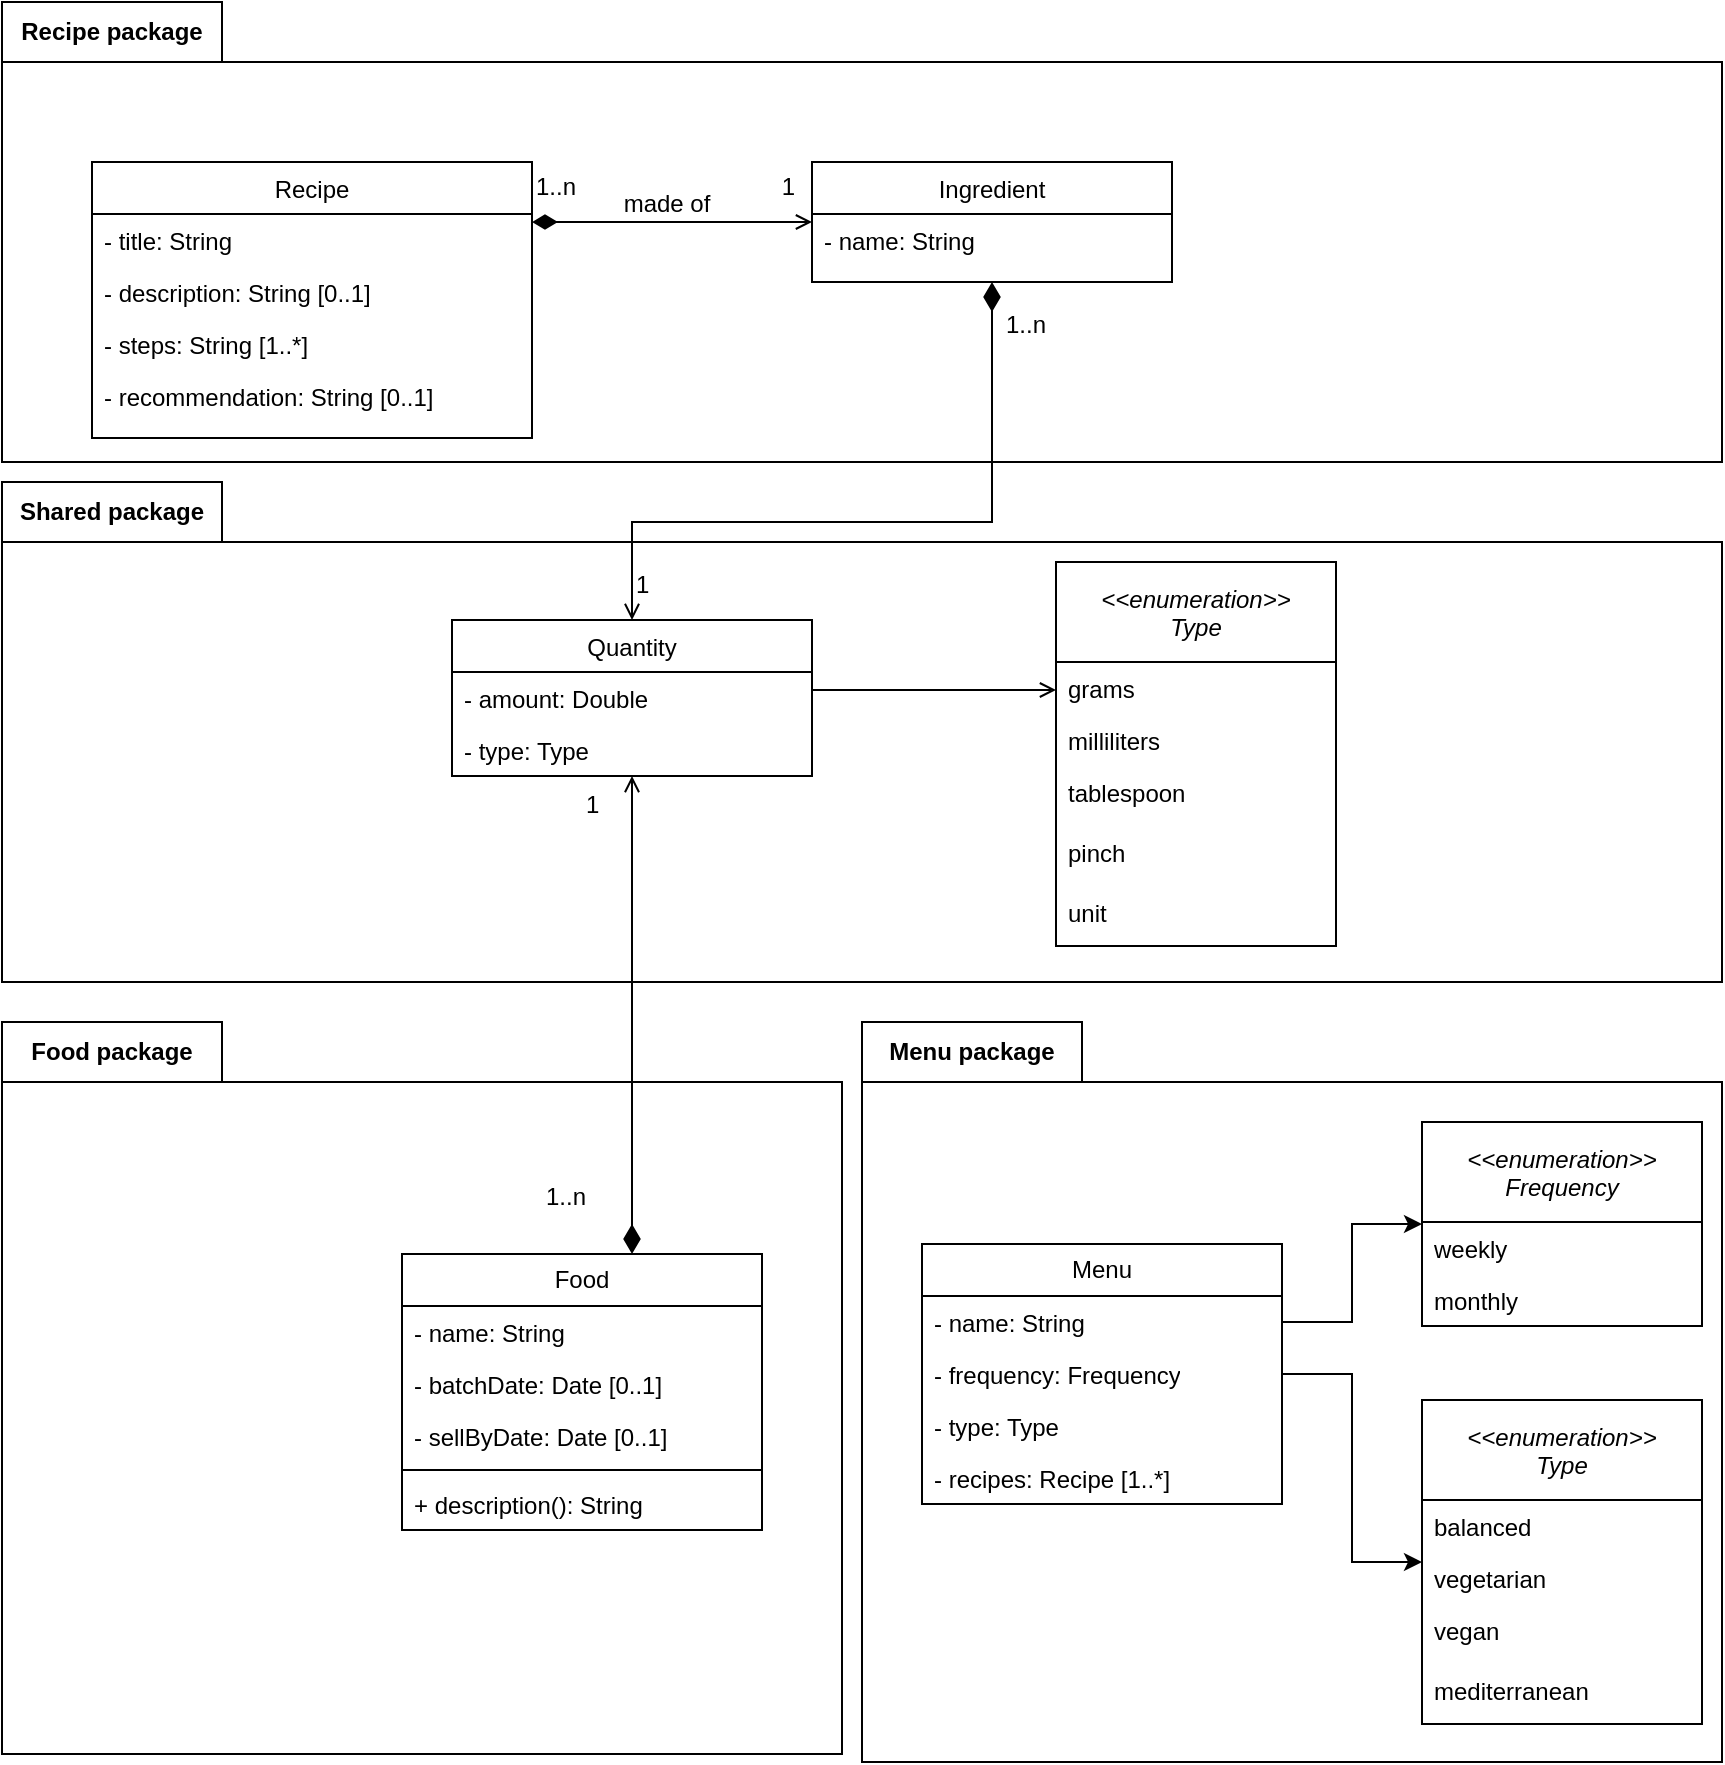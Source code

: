 <mxfile version="20.5.3" type="embed"><diagram id="C5RBs43oDa-KdzZeNtuy" name="Page-1"><mxGraphModel dx="910" dy="1882" grid="1" gridSize="10" guides="1" tooltips="1" connect="1" arrows="1" fold="1" page="1" pageScale="1" pageWidth="827" pageHeight="1169" math="0" shadow="0"><root><mxCell id="WIyWlLk6GJQsqaUBKTNV-0"/><mxCell id="WIyWlLk6GJQsqaUBKTNV-1" parent="WIyWlLk6GJQsqaUBKTNV-0"/><mxCell id="twwaAmcpACiWc4_Vs1gQ-12" value="Recipe package" style="shape=folder;fontStyle=1;tabWidth=110;tabHeight=30;tabPosition=left;html=1;boundedLbl=1;labelInHeader=1;container=1;collapsible=0;recursiveResize=0;whiteSpace=wrap;" parent="WIyWlLk6GJQsqaUBKTNV-1" vertex="1"><mxGeometry x="160" y="-200" width="860" height="230" as="geometry"/></mxCell><mxCell id="zkfFHV4jXpPFQw0GAbJ--0" value="Recipe" style="swimlane;fontStyle=0;align=center;verticalAlign=top;childLayout=stackLayout;horizontal=1;startSize=26;horizontalStack=0;resizeParent=1;resizeLast=0;collapsible=1;marginBottom=0;rounded=0;shadow=0;strokeWidth=1;" parent="twwaAmcpACiWc4_Vs1gQ-12" vertex="1"><mxGeometry x="45" y="80" width="220" height="138" as="geometry"><mxRectangle x="230" y="140" width="160" height="26" as="alternateBounds"/></mxGeometry></mxCell><mxCell id="zkfFHV4jXpPFQw0GAbJ--1" value="- title: String" style="text;align=left;verticalAlign=top;spacingLeft=4;spacingRight=4;overflow=hidden;rotatable=0;points=[[0,0.5],[1,0.5]];portConstraint=eastwest;" parent="zkfFHV4jXpPFQw0GAbJ--0" vertex="1"><mxGeometry y="26" width="220" height="26" as="geometry"/></mxCell><mxCell id="q-PXtFeuL0Apsl_alM3o-1" value="- description: String [0..1]" style="text;align=left;verticalAlign=top;spacingLeft=4;spacingRight=4;overflow=hidden;rotatable=0;points=[[0,0.5],[1,0.5]];portConstraint=eastwest;" parent="zkfFHV4jXpPFQw0GAbJ--0" vertex="1"><mxGeometry y="52" width="220" height="26" as="geometry"/></mxCell><mxCell id="zkfFHV4jXpPFQw0GAbJ--3" value="- steps: String [1..*]" style="text;align=left;verticalAlign=top;spacingLeft=4;spacingRight=4;overflow=hidden;rotatable=0;points=[[0,0.5],[1,0.5]];portConstraint=eastwest;rounded=0;shadow=0;html=0;" parent="zkfFHV4jXpPFQw0GAbJ--0" vertex="1"><mxGeometry y="78" width="220" height="26" as="geometry"/></mxCell><mxCell id="q-PXtFeuL0Apsl_alM3o-0" value="- recommendation: String [0..1]" style="text;align=left;verticalAlign=top;spacingLeft=4;spacingRight=4;overflow=hidden;rotatable=0;points=[[0,0.5],[1,0.5]];portConstraint=eastwest;rounded=0;shadow=0;html=0;" parent="zkfFHV4jXpPFQw0GAbJ--0" vertex="1"><mxGeometry y="104" width="220" height="26" as="geometry"/></mxCell><mxCell id="zkfFHV4jXpPFQw0GAbJ--26" value="" style="endArrow=open;shadow=0;strokeWidth=1;rounded=0;endFill=1;edgeStyle=elbowEdgeStyle;elbow=vertical;startArrow=diamondThin;startFill=1;sourcePerimeterSpacing=0;startSize=10;" parent="twwaAmcpACiWc4_Vs1gQ-12" source="zkfFHV4jXpPFQw0GAbJ--0" target="zkfFHV4jXpPFQw0GAbJ--17" edge="1"><mxGeometry x="0.5" y="41" relative="1" as="geometry"><mxPoint x="265" y="152" as="sourcePoint"/><mxPoint x="425" y="152" as="targetPoint"/><mxPoint x="-40" y="32" as="offset"/></mxGeometry></mxCell><mxCell id="zkfFHV4jXpPFQw0GAbJ--27" value="1..n" style="resizable=0;align=left;verticalAlign=bottom;labelBackgroundColor=none;fontSize=12;" parent="zkfFHV4jXpPFQw0GAbJ--26" connectable="0" vertex="1"><mxGeometry x="-1" relative="1" as="geometry"><mxPoint y="-9" as="offset"/></mxGeometry></mxCell><mxCell id="zkfFHV4jXpPFQw0GAbJ--28" value="1" style="resizable=0;align=right;verticalAlign=bottom;labelBackgroundColor=none;fontSize=12;" parent="zkfFHV4jXpPFQw0GAbJ--26" connectable="0" vertex="1"><mxGeometry x="1" relative="1" as="geometry"><mxPoint x="-7" y="-9" as="offset"/></mxGeometry></mxCell><mxCell id="zkfFHV4jXpPFQw0GAbJ--29" value="made of" style="text;html=1;resizable=0;points=[];;align=center;verticalAlign=middle;labelBackgroundColor=none;rounded=0;shadow=0;strokeWidth=1;fontSize=12;" parent="zkfFHV4jXpPFQw0GAbJ--26" vertex="1" connectable="0"><mxGeometry x="0.5" y="49" relative="1" as="geometry"><mxPoint x="-38" y="40" as="offset"/></mxGeometry></mxCell><mxCell id="zkfFHV4jXpPFQw0GAbJ--17" value="Ingredient" style="swimlane;fontStyle=0;align=center;verticalAlign=top;childLayout=stackLayout;horizontal=1;startSize=26;horizontalStack=0;resizeParent=1;resizeLast=0;collapsible=1;marginBottom=0;rounded=0;shadow=0;strokeWidth=1;" parent="twwaAmcpACiWc4_Vs1gQ-12" vertex="1"><mxGeometry x="405" y="80" width="180" height="60" as="geometry"><mxRectangle x="550" y="140" width="160" height="26" as="alternateBounds"/></mxGeometry></mxCell><mxCell id="zkfFHV4jXpPFQw0GAbJ--18" value="- name: String" style="text;align=left;verticalAlign=top;spacingLeft=4;spacingRight=4;overflow=hidden;rotatable=0;points=[[0,0.5],[1,0.5]];portConstraint=eastwest;" parent="zkfFHV4jXpPFQw0GAbJ--17" vertex="1"><mxGeometry y="26" width="180" height="26" as="geometry"/></mxCell><mxCell id="9nvnAEAGr7HeEQP3xFSp-3" value="1..n" style="resizable=0;align=left;verticalAlign=bottom;labelBackgroundColor=none;fontSize=12;" parent="twwaAmcpACiWc4_Vs1gQ-12" connectable="0" vertex="1"><mxGeometry x="500" y="169.999" as="geometry"/></mxCell><mxCell id="twwaAmcpACiWc4_Vs1gQ-10" value="Food package" style="shape=folder;fontStyle=1;tabWidth=110;tabHeight=30;tabPosition=left;html=1;boundedLbl=1;labelInHeader=1;container=1;collapsible=0;recursiveResize=0;whiteSpace=wrap;" parent="WIyWlLk6GJQsqaUBKTNV-1" vertex="1"><mxGeometry x="160" y="310" width="420" height="366" as="geometry"/></mxCell><mxCell id="twwaAmcpACiWc4_Vs1gQ-0" value="Food" style="swimlane;fontStyle=0;childLayout=stackLayout;horizontal=1;startSize=26;fillColor=none;horizontalStack=0;resizeParent=1;resizeParentMax=0;resizeLast=0;collapsible=1;marginBottom=0;whiteSpace=wrap;html=1;" parent="twwaAmcpACiWc4_Vs1gQ-10" vertex="1"><mxGeometry x="200" y="116" width="180" height="138" as="geometry"/></mxCell><mxCell id="twwaAmcpACiWc4_Vs1gQ-1" value="- name: String" style="text;strokeColor=none;fillColor=none;align=left;verticalAlign=top;spacingLeft=4;spacingRight=4;overflow=hidden;rotatable=0;points=[[0,0.5],[1,0.5]];portConstraint=eastwest;whiteSpace=wrap;html=1;" parent="twwaAmcpACiWc4_Vs1gQ-0" vertex="1"><mxGeometry y="26" width="180" height="26" as="geometry"/></mxCell><mxCell id="twwaAmcpACiWc4_Vs1gQ-39" value="- batchDate: Date [0..1]" style="text;strokeColor=none;fillColor=none;align=left;verticalAlign=top;spacingLeft=4;spacingRight=4;overflow=hidden;rotatable=0;points=[[0,0.5],[1,0.5]];portConstraint=eastwest;whiteSpace=wrap;html=1;" parent="twwaAmcpACiWc4_Vs1gQ-0" vertex="1"><mxGeometry y="52" width="180" height="26" as="geometry"/></mxCell><mxCell id="twwaAmcpACiWc4_Vs1gQ-3" value="- sellByDate: Date [0..1]" style="text;strokeColor=none;fillColor=none;align=left;verticalAlign=top;spacingLeft=4;spacingRight=4;overflow=hidden;rotatable=0;points=[[0,0.5],[1,0.5]];portConstraint=eastwest;whiteSpace=wrap;html=1;" parent="twwaAmcpACiWc4_Vs1gQ-0" vertex="1"><mxGeometry y="78" width="180" height="26" as="geometry"/></mxCell><mxCell id="0" value="" style="line;strokeWidth=1;fillColor=none;align=left;verticalAlign=middle;spacingTop=-1;spacingLeft=3;spacingRight=3;rotatable=0;labelPosition=right;points=[];portConstraint=eastwest;strokeColor=inherit;" parent="twwaAmcpACiWc4_Vs1gQ-0" vertex="1"><mxGeometry y="104" width="180" height="8" as="geometry"/></mxCell><mxCell id="1" value="+ description(): String" style="text;strokeColor=none;fillColor=none;align=left;verticalAlign=top;spacingLeft=4;spacingRight=4;overflow=hidden;rotatable=0;points=[[0,0.5],[1,0.5]];portConstraint=eastwest;whiteSpace=wrap;html=1;" parent="twwaAmcpACiWc4_Vs1gQ-0" vertex="1"><mxGeometry y="112" width="180" height="26" as="geometry"/></mxCell><mxCell id="twwaAmcpACiWc4_Vs1gQ-49" value="1..n" style="resizable=0;align=left;verticalAlign=bottom;labelBackgroundColor=none;fontSize=12;" parent="twwaAmcpACiWc4_Vs1gQ-10" connectable="0" vertex="1"><mxGeometry x="270" y="95.999" as="geometry"/></mxCell><mxCell id="twwaAmcpACiWc4_Vs1gQ-21" value="Menu package" style="shape=folder;fontStyle=1;tabWidth=110;tabHeight=30;tabPosition=left;html=1;boundedLbl=1;labelInHeader=1;container=1;collapsible=0;recursiveResize=0;whiteSpace=wrap;" parent="WIyWlLk6GJQsqaUBKTNV-1" vertex="1"><mxGeometry x="590" y="310" width="430" height="370" as="geometry"/></mxCell><mxCell id="twwaAmcpACiWc4_Vs1gQ-22" value="Menu" style="swimlane;fontStyle=0;childLayout=stackLayout;horizontal=1;startSize=26;fillColor=none;horizontalStack=0;resizeParent=1;resizeParentMax=0;resizeLast=0;collapsible=1;marginBottom=0;whiteSpace=wrap;html=1;" parent="twwaAmcpACiWc4_Vs1gQ-21" vertex="1"><mxGeometry x="30" y="111" width="180" height="130" as="geometry"/></mxCell><mxCell id="twwaAmcpACiWc4_Vs1gQ-23" value="- name: String" style="text;strokeColor=none;fillColor=none;align=left;verticalAlign=top;spacingLeft=4;spacingRight=4;overflow=hidden;rotatable=0;points=[[0,0.5],[1,0.5]];portConstraint=eastwest;whiteSpace=wrap;html=1;" parent="twwaAmcpACiWc4_Vs1gQ-22" vertex="1"><mxGeometry y="26" width="180" height="26" as="geometry"/></mxCell><mxCell id="twwaAmcpACiWc4_Vs1gQ-24" value="- frequency: Frequency" style="text;strokeColor=none;fillColor=none;align=left;verticalAlign=top;spacingLeft=4;spacingRight=4;overflow=hidden;rotatable=0;points=[[0,0.5],[1,0.5]];portConstraint=eastwest;whiteSpace=wrap;html=1;" parent="twwaAmcpACiWc4_Vs1gQ-22" vertex="1"><mxGeometry y="52" width="180" height="26" as="geometry"/></mxCell><mxCell id="twwaAmcpACiWc4_Vs1gQ-25" value="- type: Type" style="text;strokeColor=none;fillColor=none;align=left;verticalAlign=top;spacingLeft=4;spacingRight=4;overflow=hidden;rotatable=0;points=[[0,0.5],[1,0.5]];portConstraint=eastwest;whiteSpace=wrap;html=1;" parent="twwaAmcpACiWc4_Vs1gQ-22" vertex="1"><mxGeometry y="78" width="180" height="26" as="geometry"/></mxCell><mxCell id="twwaAmcpACiWc4_Vs1gQ-26" value="- recipes: Recipe [1..*]" style="text;strokeColor=none;fillColor=none;align=left;verticalAlign=top;spacingLeft=4;spacingRight=4;overflow=hidden;rotatable=0;points=[[0,0.5],[1,0.5]];portConstraint=eastwest;whiteSpace=wrap;html=1;" parent="twwaAmcpACiWc4_Vs1gQ-22" vertex="1"><mxGeometry y="104" width="180" height="26" as="geometry"/></mxCell><mxCell id="twwaAmcpACiWc4_Vs1gQ-27" value="&lt;&lt;enumeration&gt;&gt;&#10;Type" style="swimlane;fontStyle=2;childLayout=stackLayout;horizontal=1;startSize=50;fillColor=none;horizontalStack=0;resizeParent=1;resizeParentMax=0;resizeLast=0;collapsible=1;marginBottom=0;" parent="twwaAmcpACiWc4_Vs1gQ-21" vertex="1"><mxGeometry x="280" y="189" width="140" height="162" as="geometry"><mxRectangle x="800" y="100" width="140" height="40" as="alternateBounds"/></mxGeometry></mxCell><mxCell id="twwaAmcpACiWc4_Vs1gQ-28" value="balanced" style="text;strokeColor=none;fillColor=none;align=left;verticalAlign=top;spacingLeft=4;spacingRight=4;overflow=hidden;rotatable=0;points=[[0,0.5],[1,0.5]];portConstraint=eastwest;" parent="twwaAmcpACiWc4_Vs1gQ-27" vertex="1"><mxGeometry y="50" width="140" height="26" as="geometry"/></mxCell><mxCell id="twwaAmcpACiWc4_Vs1gQ-29" value="vegetarian" style="text;strokeColor=none;fillColor=none;align=left;verticalAlign=top;spacingLeft=4;spacingRight=4;overflow=hidden;rotatable=0;points=[[0,0.5],[1,0.5]];portConstraint=eastwest;" parent="twwaAmcpACiWc4_Vs1gQ-27" vertex="1"><mxGeometry y="76" width="140" height="26" as="geometry"/></mxCell><mxCell id="twwaAmcpACiWc4_Vs1gQ-30" value="vegan" style="text;strokeColor=none;fillColor=none;align=left;verticalAlign=top;spacingLeft=4;spacingRight=4;overflow=hidden;rotatable=0;points=[[0,0.5],[1,0.5]];portConstraint=eastwest;" parent="twwaAmcpACiWc4_Vs1gQ-27" vertex="1"><mxGeometry y="102" width="140" height="30" as="geometry"/></mxCell><mxCell id="twwaAmcpACiWc4_Vs1gQ-32" value="mediterranean" style="text;strokeColor=none;fillColor=none;align=left;verticalAlign=top;spacingLeft=4;spacingRight=4;overflow=hidden;rotatable=0;points=[[0,0.5],[1,0.5]];portConstraint=eastwest;" parent="twwaAmcpACiWc4_Vs1gQ-27" vertex="1"><mxGeometry y="132" width="140" height="30" as="geometry"/></mxCell><mxCell id="twwaAmcpACiWc4_Vs1gQ-31" style="edgeStyle=orthogonalEdgeStyle;rounded=0;orthogonalLoop=1;jettySize=auto;html=1;" parent="twwaAmcpACiWc4_Vs1gQ-21" source="twwaAmcpACiWc4_Vs1gQ-24" target="twwaAmcpACiWc4_Vs1gQ-27" edge="1"><mxGeometry relative="1" as="geometry"/></mxCell><mxCell id="twwaAmcpACiWc4_Vs1gQ-33" value="&lt;&lt;enumeration&gt;&gt;&#10;Frequency" style="swimlane;fontStyle=2;childLayout=stackLayout;horizontal=1;startSize=50;fillColor=none;horizontalStack=0;resizeParent=1;resizeParentMax=0;resizeLast=0;collapsible=1;marginBottom=0;" parent="twwaAmcpACiWc4_Vs1gQ-21" vertex="1"><mxGeometry x="280" y="50" width="140" height="102" as="geometry"><mxRectangle x="800" y="100" width="140" height="40" as="alternateBounds"/></mxGeometry></mxCell><mxCell id="twwaAmcpACiWc4_Vs1gQ-34" value="weekly" style="text;strokeColor=none;fillColor=none;align=left;verticalAlign=top;spacingLeft=4;spacingRight=4;overflow=hidden;rotatable=0;points=[[0,0.5],[1,0.5]];portConstraint=eastwest;" parent="twwaAmcpACiWc4_Vs1gQ-33" vertex="1"><mxGeometry y="50" width="140" height="26" as="geometry"/></mxCell><mxCell id="twwaAmcpACiWc4_Vs1gQ-35" value="monthly" style="text;strokeColor=none;fillColor=none;align=left;verticalAlign=top;spacingLeft=4;spacingRight=4;overflow=hidden;rotatable=0;points=[[0,0.5],[1,0.5]];portConstraint=eastwest;" parent="twwaAmcpACiWc4_Vs1gQ-33" vertex="1"><mxGeometry y="76" width="140" height="26" as="geometry"/></mxCell><mxCell id="twwaAmcpACiWc4_Vs1gQ-38" style="edgeStyle=orthogonalEdgeStyle;rounded=0;orthogonalLoop=1;jettySize=auto;html=1;entryX=0;entryY=0.5;entryDx=0;entryDy=0;" parent="twwaAmcpACiWc4_Vs1gQ-21" source="twwaAmcpACiWc4_Vs1gQ-23" target="twwaAmcpACiWc4_Vs1gQ-33" edge="1"><mxGeometry relative="1" as="geometry"/></mxCell><mxCell id="9nvnAEAGr7HeEQP3xFSp-0" value="Shared package" style="shape=folder;fontStyle=1;tabWidth=110;tabHeight=30;tabPosition=left;html=1;boundedLbl=1;labelInHeader=1;container=1;collapsible=0;recursiveResize=0;whiteSpace=wrap;" parent="WIyWlLk6GJQsqaUBKTNV-1" vertex="1"><mxGeometry x="160" y="40" width="860" height="250" as="geometry"/></mxCell><mxCell id="twwaAmcpACiWc4_Vs1gQ-40" value="Quantity" style="swimlane;fontStyle=0;align=center;verticalAlign=top;childLayout=stackLayout;horizontal=1;startSize=26;horizontalStack=0;resizeParent=1;resizeLast=0;collapsible=1;marginBottom=0;rounded=0;shadow=0;strokeWidth=1;" parent="9nvnAEAGr7HeEQP3xFSp-0" vertex="1"><mxGeometry x="225" y="69" width="180" height="78" as="geometry"><mxRectangle x="550" y="140" width="160" height="26" as="alternateBounds"/></mxGeometry></mxCell><mxCell id="twwaAmcpACiWc4_Vs1gQ-42" value="- amount: Double" style="text;align=left;verticalAlign=top;spacingLeft=4;spacingRight=4;overflow=hidden;rotatable=0;points=[[0,0.5],[1,0.5]];portConstraint=eastwest;rounded=0;shadow=0;html=0;" parent="twwaAmcpACiWc4_Vs1gQ-40" vertex="1"><mxGeometry y="26" width="180" height="26" as="geometry"/></mxCell><mxCell id="twwaAmcpACiWc4_Vs1gQ-43" value="- type: Type" style="text;align=left;verticalAlign=top;spacingLeft=4;spacingRight=4;overflow=hidden;rotatable=0;points=[[0,0.5],[1,0.5]];portConstraint=eastwest;rounded=0;shadow=0;html=0;" parent="twwaAmcpACiWc4_Vs1gQ-40" vertex="1"><mxGeometry y="52" width="180" height="26" as="geometry"/></mxCell><mxCell id="XJNn22fLhvP08hlpOp0B-0" value="&lt;&lt;enumeration&gt;&gt;&#10;Type" style="swimlane;fontStyle=2;childLayout=stackLayout;horizontal=1;startSize=50;fillColor=none;horizontalStack=0;resizeParent=1;resizeParentMax=0;resizeLast=0;collapsible=1;marginBottom=0;" parent="9nvnAEAGr7HeEQP3xFSp-0" vertex="1"><mxGeometry x="527" y="40" width="140" height="192" as="geometry"><mxRectangle x="800" y="100" width="140" height="40" as="alternateBounds"/></mxGeometry></mxCell><mxCell id="XJNn22fLhvP08hlpOp0B-1" value="grams" style="text;strokeColor=none;fillColor=none;align=left;verticalAlign=top;spacingLeft=4;spacingRight=4;overflow=hidden;rotatable=0;points=[[0,0.5],[1,0.5]];portConstraint=eastwest;" parent="XJNn22fLhvP08hlpOp0B-0" vertex="1"><mxGeometry y="50" width="140" height="26" as="geometry"/></mxCell><mxCell id="XJNn22fLhvP08hlpOp0B-2" value="milliliters" style="text;strokeColor=none;fillColor=none;align=left;verticalAlign=top;spacingLeft=4;spacingRight=4;overflow=hidden;rotatable=0;points=[[0,0.5],[1,0.5]];portConstraint=eastwest;" parent="XJNn22fLhvP08hlpOp0B-0" vertex="1"><mxGeometry y="76" width="140" height="26" as="geometry"/></mxCell><mxCell id="XJNn22fLhvP08hlpOp0B-3" value="tablespoon" style="text;strokeColor=none;fillColor=none;align=left;verticalAlign=top;spacingLeft=4;spacingRight=4;overflow=hidden;rotatable=0;points=[[0,0.5],[1,0.5]];portConstraint=eastwest;" parent="XJNn22fLhvP08hlpOp0B-0" vertex="1"><mxGeometry y="102" width="140" height="30" as="geometry"/></mxCell><mxCell id="XJNn22fLhvP08hlpOp0B-4" value="pinch" style="text;strokeColor=none;fillColor=none;align=left;verticalAlign=top;spacingLeft=4;spacingRight=4;overflow=hidden;rotatable=0;points=[[0,0.5],[1,0.5]];portConstraint=eastwest;" parent="XJNn22fLhvP08hlpOp0B-0" vertex="1"><mxGeometry y="132" width="140" height="30" as="geometry"/></mxCell><mxCell id="XJNn22fLhvP08hlpOp0B-5" value="unit" style="text;strokeColor=none;fillColor=none;align=left;verticalAlign=top;spacingLeft=4;spacingRight=4;overflow=hidden;rotatable=0;points=[[0,0.5],[1,0.5]];portConstraint=eastwest;" parent="XJNn22fLhvP08hlpOp0B-0" vertex="1"><mxGeometry y="162" width="140" height="30" as="geometry"/></mxCell><mxCell id="XJNn22fLhvP08hlpOp0B-6" style="edgeStyle=orthogonalEdgeStyle;rounded=0;orthogonalLoop=1;jettySize=auto;html=1;startArrow=none;startFill=0;startSize=10;sourcePerimeterSpacing=0;endArrow=open;endFill=0;exitX=1;exitY=0.5;exitDx=0;exitDy=0;" parent="9nvnAEAGr7HeEQP3xFSp-0" source="twwaAmcpACiWc4_Vs1gQ-42" target="XJNn22fLhvP08hlpOp0B-0" edge="1"><mxGeometry relative="1" as="geometry"><Array as="points"><mxPoint x="405" y="104"/></Array></mxGeometry></mxCell><mxCell id="9nvnAEAGr7HeEQP3xFSp-4" value="1" style="resizable=0;align=left;verticalAlign=bottom;labelBackgroundColor=none;fontSize=12;" parent="9nvnAEAGr7HeEQP3xFSp-0" connectable="0" vertex="1"><mxGeometry x="315" y="59.999" as="geometry"/></mxCell><mxCell id="9nvnAEAGr7HeEQP3xFSp-5" value="1" style="resizable=0;align=left;verticalAlign=bottom;labelBackgroundColor=none;fontSize=12;" parent="9nvnAEAGr7HeEQP3xFSp-0" connectable="0" vertex="1"><mxGeometry x="290" y="169.999" as="geometry"/></mxCell><mxCell id="twwaAmcpACiWc4_Vs1gQ-44" style="edgeStyle=orthogonalEdgeStyle;rounded=0;orthogonalLoop=1;jettySize=auto;html=1;strokeColor=default;startArrow=diamondThin;startFill=1;startSize=12;endArrow=open;endFill=0;" parent="WIyWlLk6GJQsqaUBKTNV-1" source="zkfFHV4jXpPFQw0GAbJ--17" target="twwaAmcpACiWc4_Vs1gQ-40" edge="1"><mxGeometry relative="1" as="geometry"><Array as="points"><mxPoint x="655" y="60"/><mxPoint x="475" y="60"/></Array></mxGeometry></mxCell><mxCell id="twwaAmcpACiWc4_Vs1gQ-48" style="edgeStyle=orthogonalEdgeStyle;rounded=0;orthogonalLoop=1;jettySize=auto;html=1;strokeColor=default;startArrow=diamondThin;startFill=1;startSize=12;endArrow=open;endFill=0;" parent="WIyWlLk6GJQsqaUBKTNV-1" source="twwaAmcpACiWc4_Vs1gQ-0" target="twwaAmcpACiWc4_Vs1gQ-40" edge="1"><mxGeometry relative="1" as="geometry"><mxPoint x="665" y="100" as="sourcePoint"/><mxPoint x="390" y="400" as="targetPoint"/><Array as="points"><mxPoint x="475" y="420"/><mxPoint x="475" y="420"/></Array></mxGeometry></mxCell></root></mxGraphModel></diagram></mxfile>